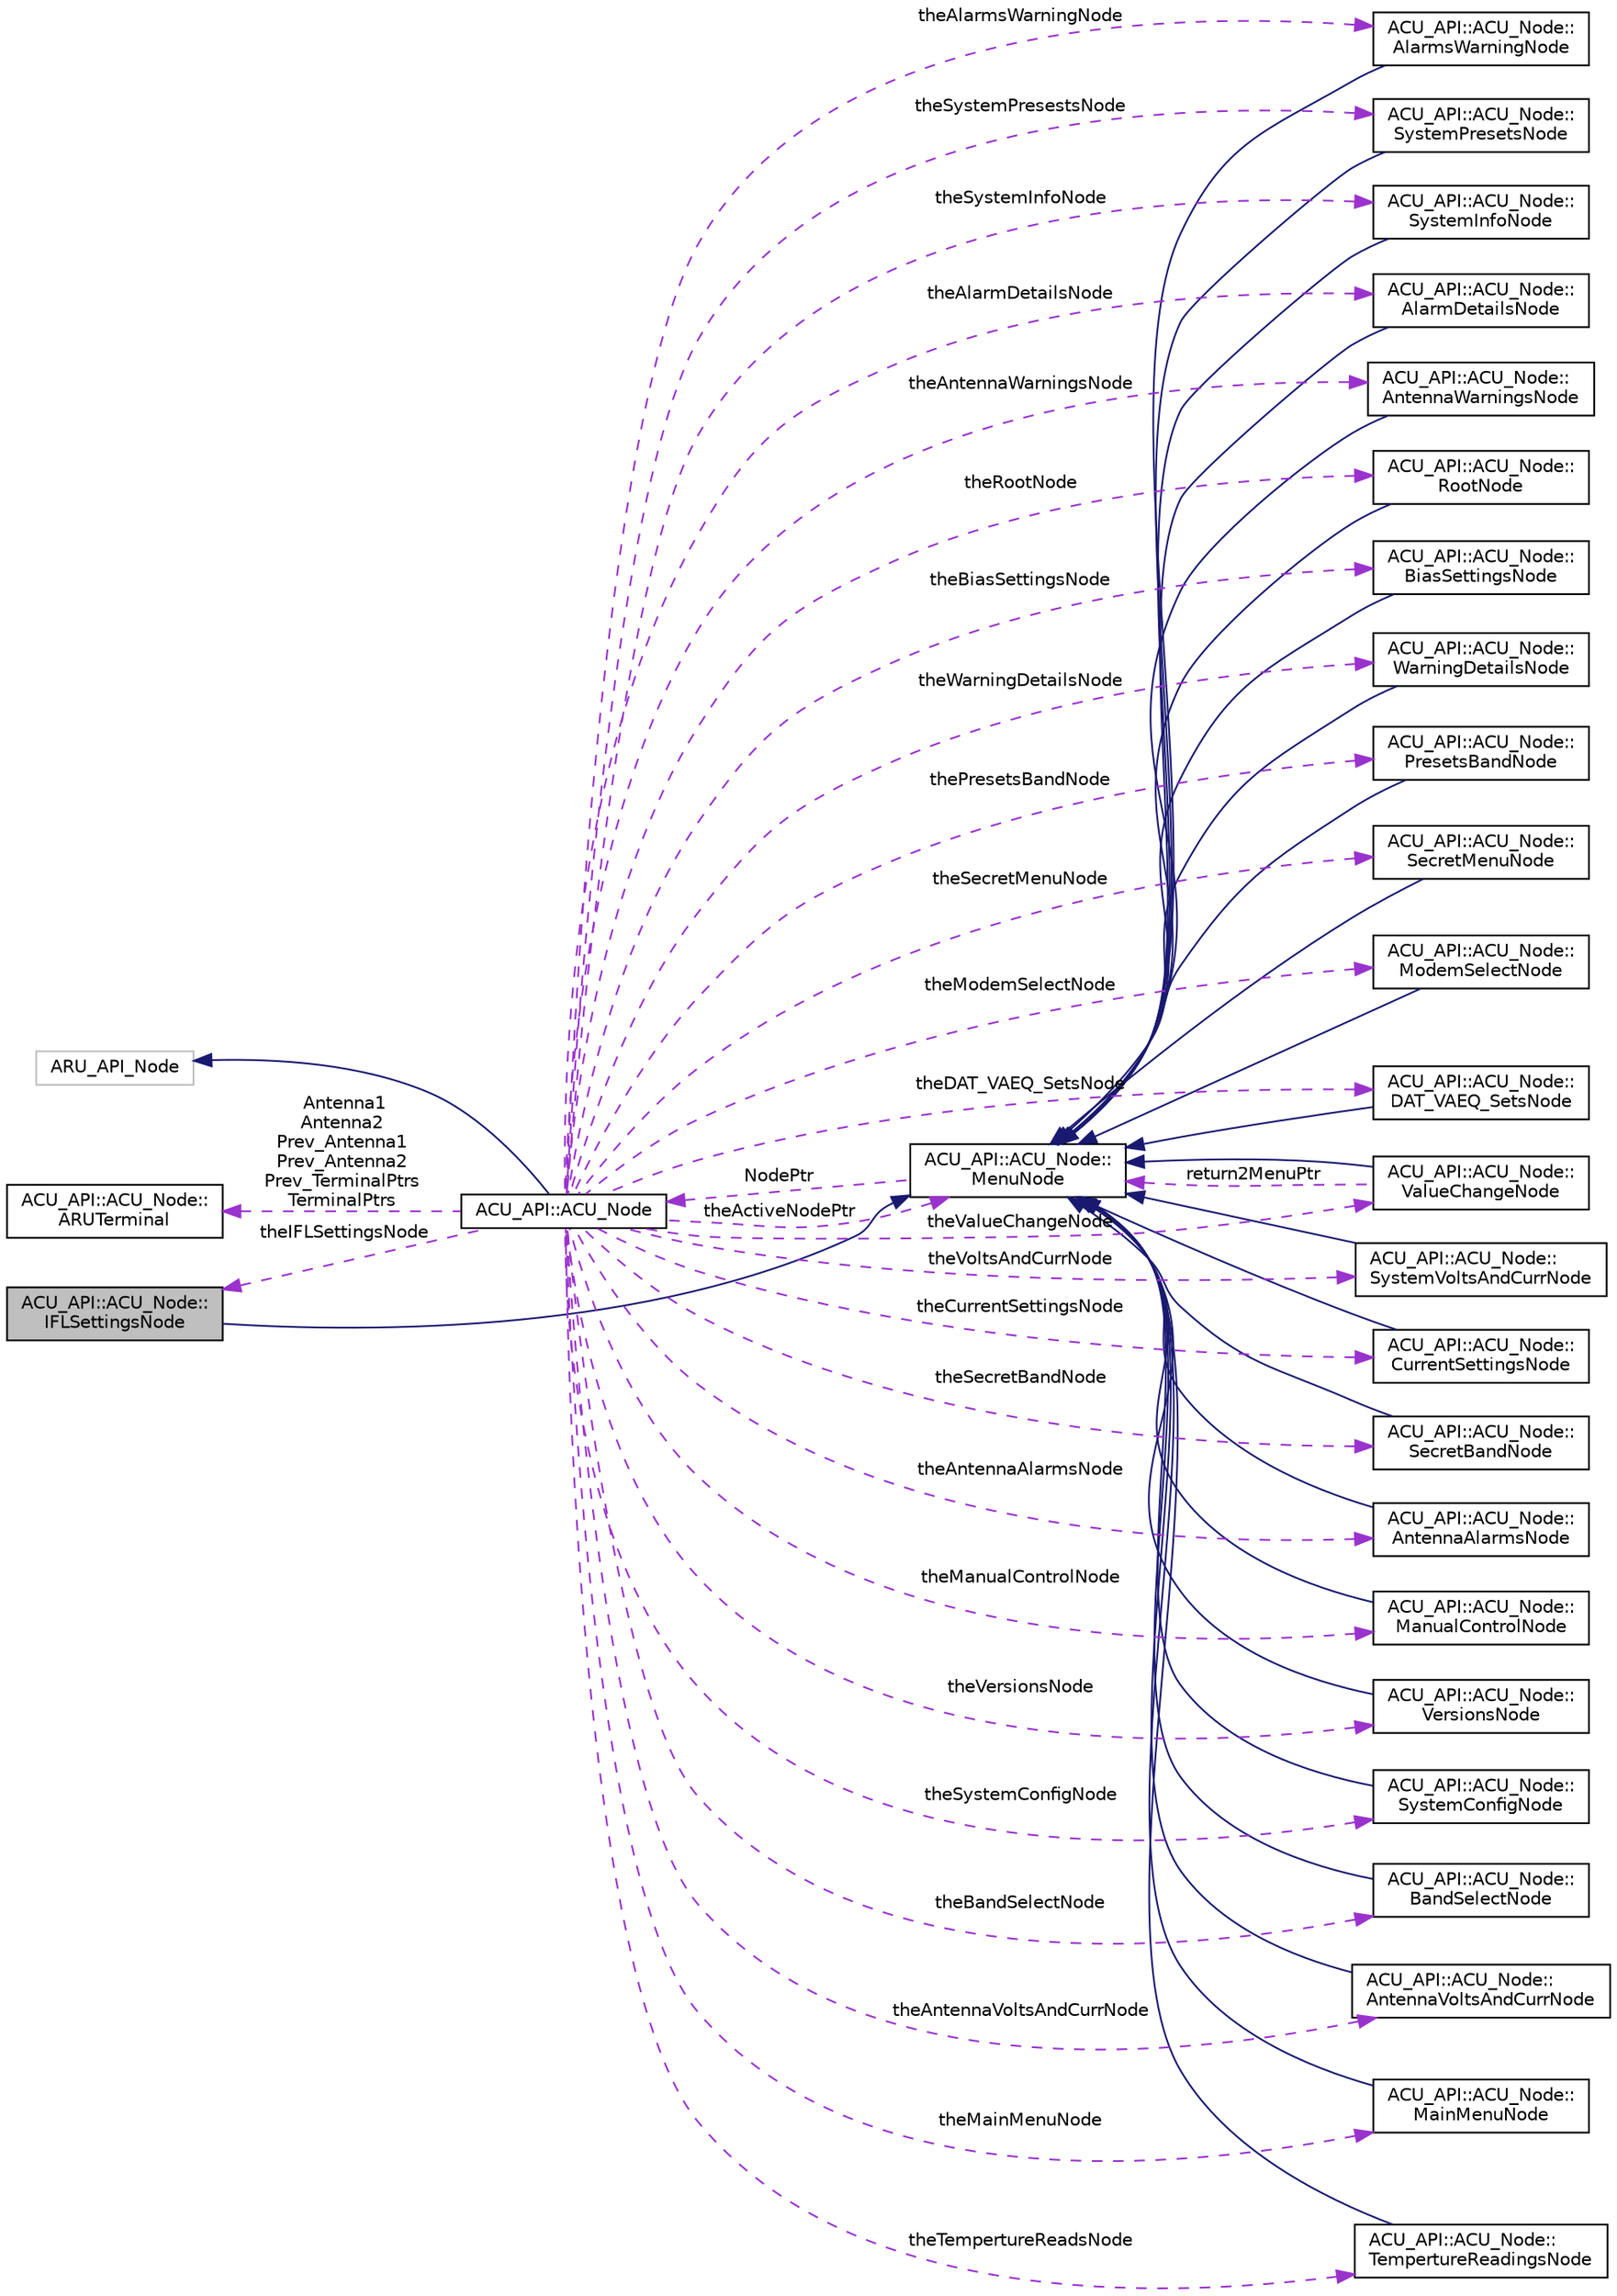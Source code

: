digraph "ACU_API::ACU_Node::IFLSettingsNode"
{
 // LATEX_PDF_SIZE
  edge [fontname="Helvetica",fontsize="10",labelfontname="Helvetica",labelfontsize="10"];
  node [fontname="Helvetica",fontsize="10",shape=record];
  rankdir="LR";
  Node1 [label="ACU_API::ACU_Node::\lIFLSettingsNode",height=0.2,width=0.4,color="black", fillcolor="grey75", style="filled", fontcolor="black",tooltip=" "];
  Node2 -> Node1 [dir="back",color="midnightblue",fontsize="10",style="solid",fontname="Helvetica"];
  Node2 [label="ACU_API::ACU_Node::\lMenuNode",height=0.2,width=0.4,color="black", fillcolor="white", style="filled",URL="$class_a_c_u___a_p_i_1_1_a_c_u___node_1_1_menu_node.html",tooltip=" "];
  Node3 -> Node2 [dir="back",color="darkorchid3",fontsize="10",style="dashed",label=" NodePtr" ,fontname="Helvetica"];
  Node3 [label="ACU_API::ACU_Node",height=0.2,width=0.4,color="black", fillcolor="white", style="filled",URL="$class_a_c_u___a_p_i_1_1_a_c_u___node.html",tooltip="Abstract Base of the ACU PCB within the ARU."];
  Node4 -> Node3 [dir="back",color="midnightblue",fontsize="10",style="solid",fontname="Helvetica"];
  Node4 [label="ARU_API_Node",height=0.2,width=0.4,color="grey75", fillcolor="white", style="filled",tooltip=" "];
  Node5 -> Node3 [dir="back",color="darkorchid3",fontsize="10",style="dashed",label=" theBiasSettingsNode" ,fontname="Helvetica"];
  Node5 [label="ACU_API::ACU_Node::\lBiasSettingsNode",height=0.2,width=0.4,color="black", fillcolor="white", style="filled",URL="$class_a_c_u___a_p_i_1_1_a_c_u___node_1_1_bias_settings_node.html",tooltip=" "];
  Node2 -> Node5 [dir="back",color="midnightblue",fontsize="10",style="solid",fontname="Helvetica"];
  Node6 -> Node3 [dir="back",color="darkorchid3",fontsize="10",style="dashed",label=" theModemSelectNode" ,fontname="Helvetica"];
  Node6 [label="ACU_API::ACU_Node::\lModemSelectNode",height=0.2,width=0.4,color="black", fillcolor="white", style="filled",URL="$class_a_c_u___a_p_i_1_1_a_c_u___node_1_1_modem_select_node.html",tooltip=" "];
  Node2 -> Node6 [dir="back",color="midnightblue",fontsize="10",style="solid",fontname="Helvetica"];
  Node7 -> Node3 [dir="back",color="darkorchid3",fontsize="10",style="dashed",label=" theAlarmDetailsNode" ,fontname="Helvetica"];
  Node7 [label="ACU_API::ACU_Node::\lAlarmDetailsNode",height=0.2,width=0.4,color="black", fillcolor="white", style="filled",URL="$class_a_c_u___a_p_i_1_1_a_c_u___node_1_1_alarm_details_node.html",tooltip=" "];
  Node2 -> Node7 [dir="back",color="midnightblue",fontsize="10",style="solid",fontname="Helvetica"];
  Node1 -> Node3 [dir="back",color="darkorchid3",fontsize="10",style="dashed",label=" theIFLSettingsNode" ,fontname="Helvetica"];
  Node8 -> Node3 [dir="back",color="darkorchid3",fontsize="10",style="dashed",label=" theSecretMenuNode" ,fontname="Helvetica"];
  Node8 [label="ACU_API::ACU_Node::\lSecretMenuNode",height=0.2,width=0.4,color="black", fillcolor="white", style="filled",URL="$class_a_c_u___a_p_i_1_1_a_c_u___node_1_1_secret_menu_node.html",tooltip=" "];
  Node2 -> Node8 [dir="back",color="midnightblue",fontsize="10",style="solid",fontname="Helvetica"];
  Node9 -> Node3 [dir="back",color="darkorchid3",fontsize="10",style="dashed",label=" theDAT_VAEQ_SetsNode" ,fontname="Helvetica"];
  Node9 [label="ACU_API::ACU_Node::\lDAT_VAEQ_SetsNode",height=0.2,width=0.4,color="black", fillcolor="white", style="filled",URL="$class_a_c_u___a_p_i_1_1_a_c_u___node_1_1_d_a_t___v_a_e_q___sets_node.html",tooltip=" "];
  Node2 -> Node9 [dir="back",color="midnightblue",fontsize="10",style="solid",fontname="Helvetica"];
  Node10 -> Node3 [dir="back",color="darkorchid3",fontsize="10",style="dashed",label=" theCurrentSettingsNode" ,fontname="Helvetica"];
  Node10 [label="ACU_API::ACU_Node::\lCurrentSettingsNode",height=0.2,width=0.4,color="black", fillcolor="white", style="filled",URL="$class_a_c_u___a_p_i_1_1_a_c_u___node_1_1_current_settings_node.html",tooltip=" "];
  Node2 -> Node10 [dir="back",color="midnightblue",fontsize="10",style="solid",fontname="Helvetica"];
  Node11 -> Node3 [dir="back",color="darkorchid3",fontsize="10",style="dashed",label=" theVoltsAndCurrNode" ,fontname="Helvetica"];
  Node11 [label="ACU_API::ACU_Node::\lSystemVoltsAndCurrNode",height=0.2,width=0.4,color="black", fillcolor="white", style="filled",URL="$class_a_c_u___a_p_i_1_1_a_c_u___node_1_1_system_volts_and_curr_node.html",tooltip=" "];
  Node2 -> Node11 [dir="back",color="midnightblue",fontsize="10",style="solid",fontname="Helvetica"];
  Node12 -> Node3 [dir="back",color="darkorchid3",fontsize="10",style="dashed",label=" theAlarmsWarningNode" ,fontname="Helvetica"];
  Node12 [label="ACU_API::ACU_Node::\lAlarmsWarningNode",height=0.2,width=0.4,color="black", fillcolor="white", style="filled",URL="$class_a_c_u___a_p_i_1_1_a_c_u___node_1_1_alarms_warning_node.html",tooltip=" "];
  Node2 -> Node12 [dir="back",color="midnightblue",fontsize="10",style="solid",fontname="Helvetica"];
  Node13 -> Node3 [dir="back",color="darkorchid3",fontsize="10",style="dashed",label=" theAntennaWarningsNode" ,fontname="Helvetica"];
  Node13 [label="ACU_API::ACU_Node::\lAntennaWarningsNode",height=0.2,width=0.4,color="black", fillcolor="white", style="filled",URL="$class_a_c_u___a_p_i_1_1_a_c_u___node_1_1_antenna_warnings_node.html",tooltip=" "];
  Node2 -> Node13 [dir="back",color="midnightblue",fontsize="10",style="solid",fontname="Helvetica"];
  Node14 -> Node3 [dir="back",color="darkorchid3",fontsize="10",style="dashed",label=" thePresetsBandNode" ,fontname="Helvetica"];
  Node14 [label="ACU_API::ACU_Node::\lPresetsBandNode",height=0.2,width=0.4,color="black", fillcolor="white", style="filled",URL="$class_a_c_u___a_p_i_1_1_a_c_u___node_1_1_presets_band_node.html",tooltip=" "];
  Node2 -> Node14 [dir="back",color="midnightblue",fontsize="10",style="solid",fontname="Helvetica"];
  Node15 -> Node3 [dir="back",color="darkorchid3",fontsize="10",style="dashed",label=" theSystemInfoNode" ,fontname="Helvetica"];
  Node15 [label="ACU_API::ACU_Node::\lSystemInfoNode",height=0.2,width=0.4,color="black", fillcolor="white", style="filled",URL="$class_a_c_u___a_p_i_1_1_a_c_u___node_1_1_system_info_node.html",tooltip=" "];
  Node2 -> Node15 [dir="back",color="midnightblue",fontsize="10",style="solid",fontname="Helvetica"];
  Node16 -> Node3 [dir="back",color="darkorchid3",fontsize="10",style="dashed",label=" theValueChangeNode" ,fontname="Helvetica"];
  Node16 [label="ACU_API::ACU_Node::\lValueChangeNode",height=0.2,width=0.4,color="black", fillcolor="white", style="filled",URL="$class_a_c_u___a_p_i_1_1_a_c_u___node_1_1_value_change_node.html",tooltip=" "];
  Node2 -> Node16 [dir="back",color="midnightblue",fontsize="10",style="solid",fontname="Helvetica"];
  Node2 -> Node16 [dir="back",color="darkorchid3",fontsize="10",style="dashed",label=" return2MenuPtr" ,fontname="Helvetica"];
  Node17 -> Node3 [dir="back",color="darkorchid3",fontsize="10",style="dashed",label=" theSecretBandNode" ,fontname="Helvetica"];
  Node17 [label="ACU_API::ACU_Node::\lSecretBandNode",height=0.2,width=0.4,color="black", fillcolor="white", style="filled",URL="$class_a_c_u___a_p_i_1_1_a_c_u___node_1_1_secret_band_node.html",tooltip=" "];
  Node2 -> Node17 [dir="back",color="midnightblue",fontsize="10",style="solid",fontname="Helvetica"];
  Node18 -> Node3 [dir="back",color="darkorchid3",fontsize="10",style="dashed",label=" theManualControlNode" ,fontname="Helvetica"];
  Node18 [label="ACU_API::ACU_Node::\lManualControlNode",height=0.2,width=0.4,color="black", fillcolor="white", style="filled",URL="$class_a_c_u___a_p_i_1_1_a_c_u___node_1_1_manual_control_node.html",tooltip=" "];
  Node2 -> Node18 [dir="back",color="midnightblue",fontsize="10",style="solid",fontname="Helvetica"];
  Node19 -> Node3 [dir="back",color="darkorchid3",fontsize="10",style="dashed",label=" theSystemPresestsNode" ,fontname="Helvetica"];
  Node19 [label="ACU_API::ACU_Node::\lSystemPresetsNode",height=0.2,width=0.4,color="black", fillcolor="white", style="filled",URL="$class_a_c_u___a_p_i_1_1_a_c_u___node_1_1_system_presets_node.html",tooltip=" "];
  Node2 -> Node19 [dir="back",color="midnightblue",fontsize="10",style="solid",fontname="Helvetica"];
  Node20 -> Node3 [dir="back",color="darkorchid3",fontsize="10",style="dashed",label=" theSystemConfigNode" ,fontname="Helvetica"];
  Node20 [label="ACU_API::ACU_Node::\lSystemConfigNode",height=0.2,width=0.4,color="black", fillcolor="white", style="filled",URL="$class_a_c_u___a_p_i_1_1_a_c_u___node_1_1_system_config_node.html",tooltip=" "];
  Node2 -> Node20 [dir="back",color="midnightblue",fontsize="10",style="solid",fontname="Helvetica"];
  Node21 -> Node3 [dir="back",color="darkorchid3",fontsize="10",style="dashed",label=" theBandSelectNode" ,fontname="Helvetica"];
  Node21 [label="ACU_API::ACU_Node::\lBandSelectNode",height=0.2,width=0.4,color="black", fillcolor="white", style="filled",URL="$class_a_c_u___a_p_i_1_1_a_c_u___node_1_1_band_select_node.html",tooltip=" "];
  Node2 -> Node21 [dir="back",color="midnightblue",fontsize="10",style="solid",fontname="Helvetica"];
  Node22 -> Node3 [dir="back",color="darkorchid3",fontsize="10",style="dashed",label=" theAntennaVoltsAndCurrNode" ,fontname="Helvetica"];
  Node22 [label="ACU_API::ACU_Node::\lAntennaVoltsAndCurrNode",height=0.2,width=0.4,color="black", fillcolor="white", style="filled",URL="$class_a_c_u___a_p_i_1_1_a_c_u___node_1_1_antenna_volts_and_curr_node.html",tooltip=" "];
  Node2 -> Node22 [dir="back",color="midnightblue",fontsize="10",style="solid",fontname="Helvetica"];
  Node23 -> Node3 [dir="back",color="darkorchid3",fontsize="10",style="dashed",label=" theTempertureReadsNode" ,fontname="Helvetica"];
  Node23 [label="ACU_API::ACU_Node::\lTempertureReadingsNode",height=0.2,width=0.4,color="black", fillcolor="white", style="filled",URL="$class_a_c_u___a_p_i_1_1_a_c_u___node_1_1_temperture_readings_node.html",tooltip=" "];
  Node2 -> Node23 [dir="back",color="midnightblue",fontsize="10",style="solid",fontname="Helvetica"];
  Node24 -> Node3 [dir="back",color="darkorchid3",fontsize="10",style="dashed",label=" theRootNode" ,fontname="Helvetica"];
  Node24 [label="ACU_API::ACU_Node::\lRootNode",height=0.2,width=0.4,color="black", fillcolor="white", style="filled",URL="$class_a_c_u___a_p_i_1_1_a_c_u___node_1_1_root_node.html",tooltip=" "];
  Node2 -> Node24 [dir="back",color="midnightblue",fontsize="10",style="solid",fontname="Helvetica"];
  Node2 -> Node3 [dir="back",color="darkorchid3",fontsize="10",style="dashed",label=" theActiveNodePtr" ,fontname="Helvetica"];
  Node25 -> Node3 [dir="back",color="darkorchid3",fontsize="10",style="dashed",label=" theMainMenuNode" ,fontname="Helvetica"];
  Node25 [label="ACU_API::ACU_Node::\lMainMenuNode",height=0.2,width=0.4,color="black", fillcolor="white", style="filled",URL="$class_a_c_u___a_p_i_1_1_a_c_u___node_1_1_main_menu_node.html",tooltip=" "];
  Node2 -> Node25 [dir="back",color="midnightblue",fontsize="10",style="solid",fontname="Helvetica"];
  Node26 -> Node3 [dir="back",color="darkorchid3",fontsize="10",style="dashed",label=" Antenna1\nAntenna2\nPrev_Antenna1\nPrev_Antenna2\nPrev_TerminalPtrs\nTerminalPtrs" ,fontname="Helvetica"];
  Node26 [label="ACU_API::ACU_Node::\lARUTerminal",height=0.2,width=0.4,color="black", fillcolor="white", style="filled",URL="$class_a_c_u___a_p_i_1_1_a_c_u___node_1_1_a_r_u_terminal.html",tooltip=" "];
  Node27 -> Node3 [dir="back",color="darkorchid3",fontsize="10",style="dashed",label=" theAntennaAlarmsNode" ,fontname="Helvetica"];
  Node27 [label="ACU_API::ACU_Node::\lAntennaAlarmsNode",height=0.2,width=0.4,color="black", fillcolor="white", style="filled",URL="$class_a_c_u___a_p_i_1_1_a_c_u___node_1_1_antenna_alarms_node.html",tooltip=" "];
  Node2 -> Node27 [dir="back",color="midnightblue",fontsize="10",style="solid",fontname="Helvetica"];
  Node28 -> Node3 [dir="back",color="darkorchid3",fontsize="10",style="dashed",label=" theVersionsNode" ,fontname="Helvetica"];
  Node28 [label="ACU_API::ACU_Node::\lVersionsNode",height=0.2,width=0.4,color="black", fillcolor="white", style="filled",URL="$class_a_c_u___a_p_i_1_1_a_c_u___node_1_1_versions_node.html",tooltip=" "];
  Node2 -> Node28 [dir="back",color="midnightblue",fontsize="10",style="solid",fontname="Helvetica"];
  Node29 -> Node3 [dir="back",color="darkorchid3",fontsize="10",style="dashed",label=" theWarningDetailsNode" ,fontname="Helvetica"];
  Node29 [label="ACU_API::ACU_Node::\lWarningDetailsNode",height=0.2,width=0.4,color="black", fillcolor="white", style="filled",URL="$class_a_c_u___a_p_i_1_1_a_c_u___node_1_1_warning_details_node.html",tooltip=" "];
  Node2 -> Node29 [dir="back",color="midnightblue",fontsize="10",style="solid",fontname="Helvetica"];
}
